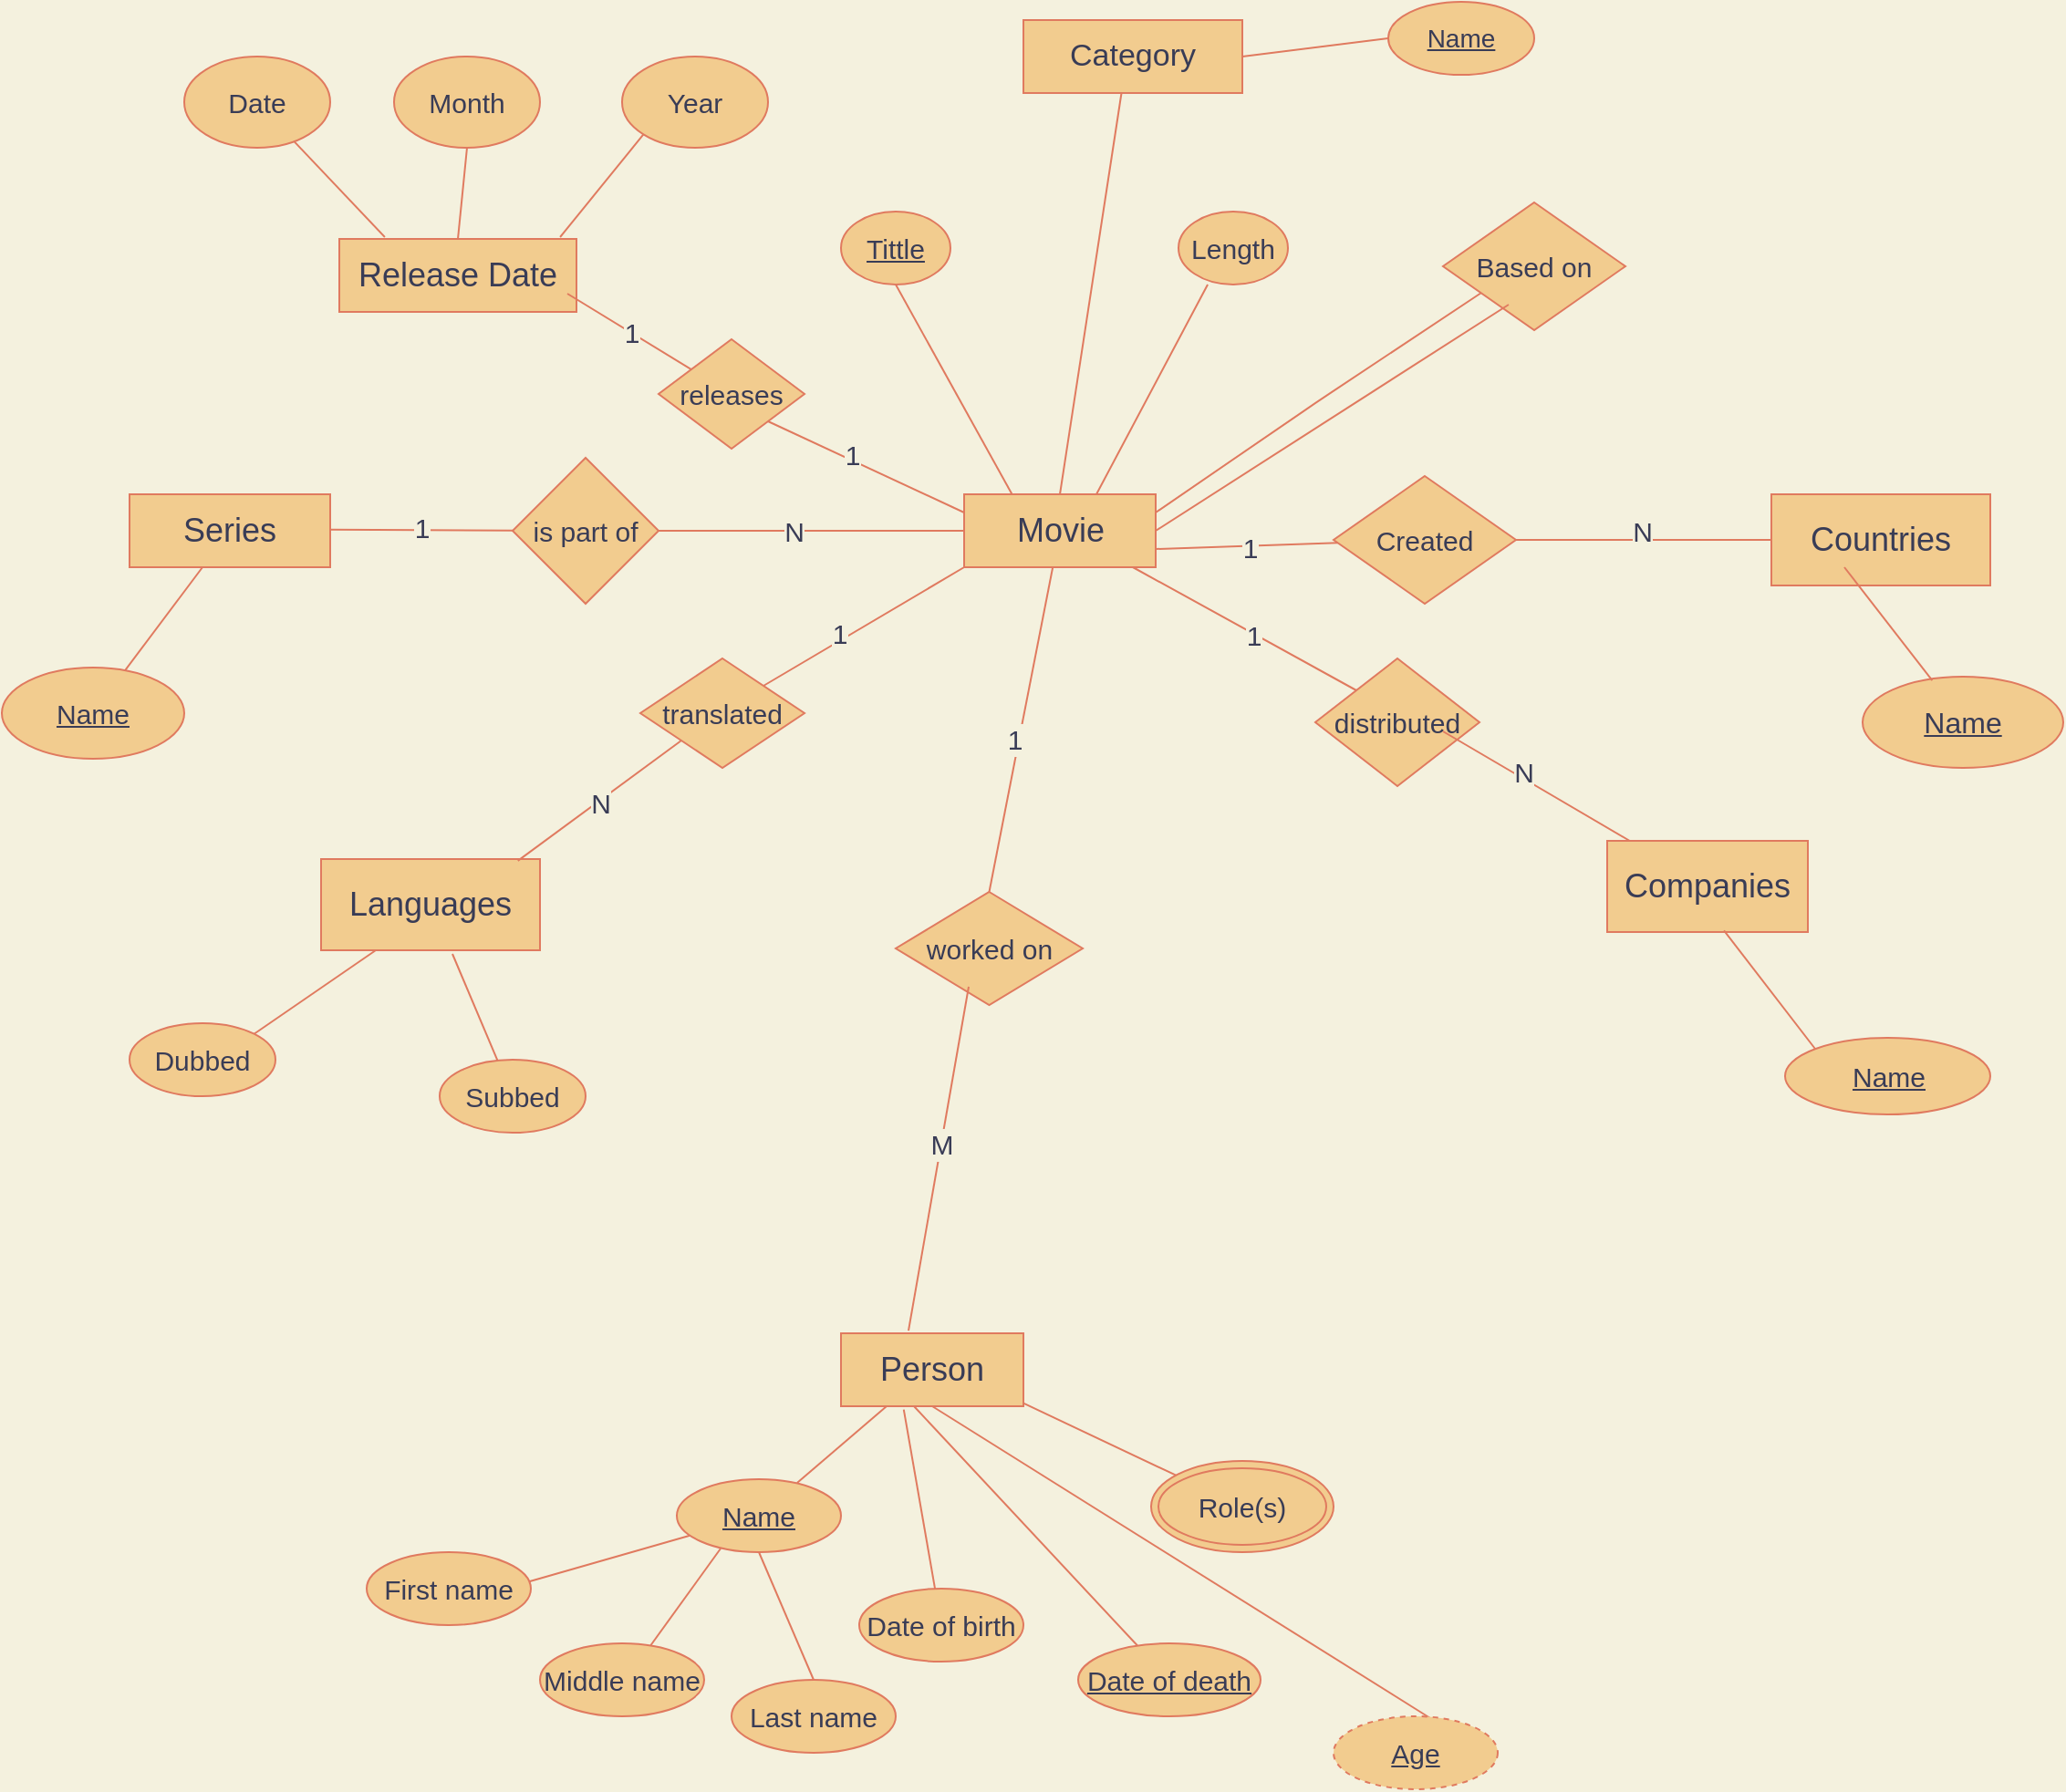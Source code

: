 <mxfile version="13.7.7" type="github">
  <diagram id="R2lEEEUBdFMjLlhIrx00" name="Page-1">
    <mxGraphModel dx="1888" dy="1680" grid="1" gridSize="10" guides="1" tooltips="1" connect="1" arrows="0" fold="1" page="1" pageScale="1" pageWidth="850" pageHeight="1100" background="#F4F1DE" math="0" shadow="0" extFonts="Permanent Marker^https://fonts.googleapis.com/css?family=Permanent+Marker">
      <root>
        <mxCell id="0" />
        <mxCell id="1" parent="0" />
        <mxCell id="QT8byqksIuODXXpdPn-B-1" value="&lt;font style=&quot;font-size: 18px&quot;&gt;Movie&lt;/font&gt;" style="rounded=0;whiteSpace=wrap;html=1;fillColor=#F2CC8F;strokeColor=#E07A5F;fontColor=#393C56;" parent="1" vertex="1">
          <mxGeometry x="407.5" y="210" width="105" height="40" as="geometry" />
        </mxCell>
        <mxCell id="QT8byqksIuODXXpdPn-B-2" value="&lt;font style=&quot;font-size: 18px&quot;&gt;Release Date&lt;/font&gt;" style="rounded=0;whiteSpace=wrap;html=1;fillColor=#F2CC8F;strokeColor=#E07A5F;fontColor=#393C56;" parent="1" vertex="1">
          <mxGeometry x="65" y="70" width="130" height="40" as="geometry" />
        </mxCell>
        <mxCell id="sR3rpR7EwdKjjfOCHWL--3" value="" style="edgeStyle=none;orthogonalLoop=1;jettySize=auto;html=1;endArrow=none;fillColor=#F2CC8F;fontSize=15;fontColor=#393C56;strokeColor=#E07A5F;labelBackgroundColor=#F4F1DE;" parent="1" source="QT8byqksIuODXXpdPn-B-3" target="sR3rpR7EwdKjjfOCHWL--2" edge="1">
          <mxGeometry relative="1" as="geometry" />
        </mxCell>
        <mxCell id="QT8byqksIuODXXpdPn-B-3" value="&lt;font style=&quot;font-size: 18px&quot;&gt;Series&lt;/font&gt;" style="rounded=0;whiteSpace=wrap;html=1;fontSize=18;fillColor=#F2CC8F;strokeColor=#E07A5F;fontColor=#393C56;" parent="1" vertex="1">
          <mxGeometry x="-50" y="210" width="110" height="40" as="geometry" />
        </mxCell>
        <mxCell id="QT8byqksIuODXXpdPn-B-4" value="&lt;font style=&quot;font-size: 18px&quot;&gt;Languages&lt;/font&gt;" style="rounded=0;whiteSpace=wrap;html=1;fillColor=#F2CC8F;strokeColor=#E07A5F;fontColor=#393C56;" parent="1" vertex="1">
          <mxGeometry x="55" y="410" width="120" height="50" as="geometry" />
        </mxCell>
        <mxCell id="QT8byqksIuODXXpdPn-B-5" value="&lt;font style=&quot;font-size: 18px&quot;&gt;Companies&lt;/font&gt;" style="rounded=0;whiteSpace=wrap;html=1;sketch=0;strokeColor=#E07A5F;fillColor=#F2CC8F;fontColor=#393C56;" parent="1" vertex="1">
          <mxGeometry x="760" y="400" width="110" height="50" as="geometry" />
        </mxCell>
        <mxCell id="QT8byqksIuODXXpdPn-B-6" value="&lt;font style=&quot;font-size: 18px&quot;&gt;Countries&lt;/font&gt;" style="rounded=0;whiteSpace=wrap;html=1;sketch=0;strokeColor=#E07A5F;fillColor=#F2CC8F;fontColor=#393C56;" parent="1" vertex="1">
          <mxGeometry x="850" y="210" width="120" height="50" as="geometry" />
        </mxCell>
        <mxCell id="QT8byqksIuODXXpdPn-B-7" value="&lt;u&gt;&lt;font style=&quot;font-size: 16px&quot;&gt;Name&lt;/font&gt;&lt;/u&gt;" style="ellipse;whiteSpace=wrap;html=1;rounded=0;fontColor=#393C56;strokeColor=#E07A5F;fillColor=#F2CC8F;sketch=0;" parent="1" vertex="1">
          <mxGeometry x="900" y="310" width="110" height="50" as="geometry" />
        </mxCell>
        <mxCell id="QT8byqksIuODXXpdPn-B-9" value="&lt;font style=&quot;font-size: 15px&quot;&gt;&lt;u&gt;Name&lt;/u&gt;&lt;/font&gt;" style="ellipse;whiteSpace=wrap;html=1;rounded=0;fontColor=#393C56;strokeColor=#E07A5F;fillColor=#F2CC8F;sketch=0;" parent="1" vertex="1">
          <mxGeometry x="857.5" y="508" width="112.5" height="42" as="geometry" />
        </mxCell>
        <mxCell id="QT8byqksIuODXXpdPn-B-11" value="Dubbed" style="ellipse;whiteSpace=wrap;html=1;rounded=0;fontColor=#393C56;strokeColor=#E07A5F;fillColor=#F2CC8F;fontSize=15;" parent="1" vertex="1">
          <mxGeometry x="-50" y="500" width="80" height="40" as="geometry" />
        </mxCell>
        <mxCell id="sR3rpR7EwdKjjfOCHWL--2" value="&lt;font style=&quot;font-size: 15px&quot;&gt;&lt;u&gt;Name&lt;/u&gt;&lt;/font&gt;" style="ellipse;whiteSpace=wrap;html=1;rounded=0;fontSize=18;fontColor=#393C56;strokeColor=#E07A5F;fillColor=#F2CC8F;" parent="1" vertex="1">
          <mxGeometry x="-120" y="305" width="100" height="50" as="geometry" />
        </mxCell>
        <mxCell id="sR3rpR7EwdKjjfOCHWL--5" value="Date" style="ellipse;whiteSpace=wrap;html=1;rounded=0;sketch=0;strokeColor=#E07A5F;fillColor=#F2CC8F;fontSize=15;fontColor=#393C56;" parent="1" vertex="1">
          <mxGeometry x="-20" y="-30" width="80" height="50" as="geometry" />
        </mxCell>
        <mxCell id="sR3rpR7EwdKjjfOCHWL--6" value="Month" style="ellipse;whiteSpace=wrap;html=1;rounded=0;sketch=0;strokeColor=#E07A5F;fillColor=#F2CC8F;fontSize=15;fontColor=#393C56;" parent="1" vertex="1">
          <mxGeometry x="95" y="-30" width="80" height="50" as="geometry" />
        </mxCell>
        <mxCell id="sR3rpR7EwdKjjfOCHWL--7" value="Year" style="ellipse;whiteSpace=wrap;html=1;rounded=0;sketch=0;strokeColor=#E07A5F;fillColor=#F2CC8F;fontSize=15;fontColor=#393C56;" parent="1" vertex="1">
          <mxGeometry x="220" y="-30" width="80" height="50" as="geometry" />
        </mxCell>
        <mxCell id="sR3rpR7EwdKjjfOCHWL--8" value="" style="endArrow=none;html=1;strokeColor=#E07A5F;fillColor=#F2CC8F;fontSize=15;fontColor=#393C56;exitX=0.192;exitY=-0.025;exitDx=0;exitDy=0;exitPerimeter=0;labelBackgroundColor=#F4F1DE;" parent="1" source="QT8byqksIuODXXpdPn-B-2" target="sR3rpR7EwdKjjfOCHWL--5" edge="1">
          <mxGeometry width="50" height="50" relative="1" as="geometry">
            <mxPoint x="80" y="110" as="sourcePoint" />
            <mxPoint x="130" y="60" as="targetPoint" />
          </mxGeometry>
        </mxCell>
        <mxCell id="sR3rpR7EwdKjjfOCHWL--9" value="" style="endArrow=none;html=1;strokeColor=#E07A5F;fillColor=#F2CC8F;fontSize=15;fontColor=#393C56;exitX=0.5;exitY=0;exitDx=0;exitDy=0;entryX=0.5;entryY=1;entryDx=0;entryDy=0;labelBackgroundColor=#F4F1DE;" parent="1" source="QT8byqksIuODXXpdPn-B-2" target="sR3rpR7EwdKjjfOCHWL--6" edge="1">
          <mxGeometry width="50" height="50" relative="1" as="geometry">
            <mxPoint x="120" y="110" as="sourcePoint" />
            <mxPoint x="170" y="60" as="targetPoint" />
          </mxGeometry>
        </mxCell>
        <mxCell id="sR3rpR7EwdKjjfOCHWL--10" value="" style="endArrow=none;html=1;strokeColor=#E07A5F;fillColor=#F2CC8F;fontSize=15;fontColor=#393C56;entryX=0;entryY=1;entryDx=0;entryDy=0;exitX=0.931;exitY=-0.025;exitDx=0;exitDy=0;exitPerimeter=0;labelBackgroundColor=#F4F1DE;" parent="1" source="QT8byqksIuODXXpdPn-B-2" target="sR3rpR7EwdKjjfOCHWL--7" edge="1">
          <mxGeometry width="50" height="50" relative="1" as="geometry">
            <mxPoint x="200" y="110" as="sourcePoint" />
            <mxPoint x="250" y="60" as="targetPoint" />
          </mxGeometry>
        </mxCell>
        <mxCell id="sR3rpR7EwdKjjfOCHWL--12" value="&lt;u&gt;Tittle&lt;/u&gt;" style="ellipse;whiteSpace=wrap;html=1;rounded=0;sketch=0;strokeColor=#E07A5F;fillColor=#F2CC8F;fontSize=15;fontColor=#393C56;" parent="1" vertex="1">
          <mxGeometry x="340" y="55" width="60" height="40" as="geometry" />
        </mxCell>
        <mxCell id="sR3rpR7EwdKjjfOCHWL--13" value="Length" style="ellipse;whiteSpace=wrap;html=1;rounded=0;sketch=0;strokeColor=#E07A5F;fillColor=#F2CC8F;fontSize=15;fontColor=#393C56;" parent="1" vertex="1">
          <mxGeometry x="525" y="55" width="60" height="40" as="geometry" />
        </mxCell>
        <mxCell id="sR3rpR7EwdKjjfOCHWL--14" value="" style="endArrow=none;html=1;strokeColor=#E07A5F;fillColor=#F2CC8F;fontSize=15;fontColor=#393C56;entryX=0.267;entryY=1;entryDx=0;entryDy=0;entryPerimeter=0;labelBackgroundColor=#F4F1DE;" parent="1" target="sR3rpR7EwdKjjfOCHWL--13" edge="1">
          <mxGeometry width="50" height="50" relative="1" as="geometry">
            <mxPoint x="480" y="210" as="sourcePoint" />
            <mxPoint x="500" y="190" as="targetPoint" />
          </mxGeometry>
        </mxCell>
        <mxCell id="sR3rpR7EwdKjjfOCHWL--15" value="" style="endArrow=none;html=1;strokeColor=#E07A5F;fillColor=#F2CC8F;fontSize=15;fontColor=#393C56;exitX=0.5;exitY=0;exitDx=0;exitDy=0;entryX=0.5;entryY=1;entryDx=0;entryDy=0;labelBackgroundColor=#F4F1DE;" parent="1" source="QT8byqksIuODXXpdPn-B-1" edge="1">
          <mxGeometry width="50" height="50" relative="1" as="geometry">
            <mxPoint x="400" y="220" as="sourcePoint" />
            <mxPoint x="493.75" y="-10" as="targetPoint" />
          </mxGeometry>
        </mxCell>
        <mxCell id="sR3rpR7EwdKjjfOCHWL--16" value="" style="endArrow=none;html=1;strokeColor=#E07A5F;fillColor=#F2CC8F;fontSize=15;fontColor=#393C56;exitX=0.5;exitY=1;exitDx=0;exitDy=0;entryX=0.25;entryY=0;entryDx=0;entryDy=0;labelBackgroundColor=#F4F1DE;" parent="1" source="sR3rpR7EwdKjjfOCHWL--12" target="QT8byqksIuODXXpdPn-B-1" edge="1">
          <mxGeometry width="50" height="50" relative="1" as="geometry">
            <mxPoint x="370" y="170" as="sourcePoint" />
            <mxPoint x="400" y="210" as="targetPoint" />
          </mxGeometry>
        </mxCell>
        <mxCell id="sR3rpR7EwdKjjfOCHWL--18" value="" style="endArrow=none;html=1;strokeColor=#E07A5F;fillColor=#F2CC8F;fontSize=15;fontColor=#393C56;exitX=1;exitY=0;exitDx=0;exitDy=0;entryX=0.25;entryY=1;entryDx=0;entryDy=0;labelBackgroundColor=#F4F1DE;" parent="1" source="QT8byqksIuODXXpdPn-B-11" target="QT8byqksIuODXXpdPn-B-4" edge="1">
          <mxGeometry width="50" height="50" relative="1" as="geometry">
            <mxPoint x="70" y="490" as="sourcePoint" />
            <mxPoint x="120" y="440" as="targetPoint" />
          </mxGeometry>
        </mxCell>
        <mxCell id="sR3rpR7EwdKjjfOCHWL--19" value="" style="endArrow=none;html=1;strokeColor=#E07A5F;fillColor=#F2CC8F;fontSize=15;fontColor=#393C56;entryX=0;entryY=0;entryDx=0;entryDy=0;exitX=0.582;exitY=0.984;exitDx=0;exitDy=0;exitPerimeter=0;labelBackgroundColor=#F4F1DE;" parent="1" source="QT8byqksIuODXXpdPn-B-5" target="QT8byqksIuODXXpdPn-B-9" edge="1">
          <mxGeometry width="50" height="50" relative="1" as="geometry">
            <mxPoint x="626" y="460" as="sourcePoint" />
            <mxPoint x="635" y="510" as="targetPoint" />
          </mxGeometry>
        </mxCell>
        <mxCell id="sR3rpR7EwdKjjfOCHWL--20" value="" style="endArrow=none;html=1;strokeColor=#E07A5F;fillColor=#F2CC8F;fontSize=15;fontColor=#393C56;exitX=0.347;exitY=0.042;exitDx=0;exitDy=0;exitPerimeter=0;labelBackgroundColor=#F4F1DE;" parent="1" source="QT8byqksIuODXXpdPn-B-7" edge="1">
          <mxGeometry width="50" height="50" relative="1" as="geometry">
            <mxPoint x="890" y="310" as="sourcePoint" />
            <mxPoint x="890" y="250" as="targetPoint" />
          </mxGeometry>
        </mxCell>
        <mxCell id="sR3rpR7EwdKjjfOCHWL--21" value="&lt;font style=&quot;font-size: 18px&quot;&gt;Person&lt;/font&gt;" style="rounded=0;whiteSpace=wrap;html=1;sketch=0;strokeColor=#E07A5F;fillColor=#F2CC8F;fontSize=15;fontColor=#393C56;" parent="1" vertex="1">
          <mxGeometry x="340" y="670" width="100" height="40" as="geometry" />
        </mxCell>
        <mxCell id="sR3rpR7EwdKjjfOCHWL--22" value="" style="endArrow=none;html=1;strokeColor=#E07A5F;fillColor=#F2CC8F;fontSize=15;fontColor=#393C56;entryX=0.25;entryY=1;entryDx=0;entryDy=0;exitX=0.733;exitY=0.05;exitDx=0;exitDy=0;exitPerimeter=0;labelBackgroundColor=#F4F1DE;" parent="1" source="sR3rpR7EwdKjjfOCHWL--24" target="sR3rpR7EwdKjjfOCHWL--21" edge="1">
          <mxGeometry width="50" height="50" relative="1" as="geometry">
            <mxPoint x="304" y="499" as="sourcePoint" />
            <mxPoint x="346.718" y="493.282" as="targetPoint" />
          </mxGeometry>
        </mxCell>
        <mxCell id="sR3rpR7EwdKjjfOCHWL--24" value="&lt;u&gt;Name&lt;/u&gt;" style="ellipse;whiteSpace=wrap;html=1;rounded=0;sketch=0;strokeColor=#E07A5F;fillColor=#F2CC8F;fontSize=15;fontColor=#393C56;" parent="1" vertex="1">
          <mxGeometry x="250" y="750" width="90" height="40" as="geometry" />
        </mxCell>
        <mxCell id="sR3rpR7EwdKjjfOCHWL--25" value="" style="endArrow=none;html=1;strokeColor=#E07A5F;fillColor=#F2CC8F;fontSize=15;fontColor=#393C56;entryX=0.5;entryY=1;entryDx=0;entryDy=0;exitX=0.589;exitY=0.025;exitDx=0;exitDy=0;exitPerimeter=0;labelBackgroundColor=#F4F1DE;" parent="1" source="sR3rpR7EwdKjjfOCHWL--26" target="sR3rpR7EwdKjjfOCHWL--21" edge="1">
          <mxGeometry width="50" height="50" relative="1" as="geometry">
            <mxPoint x="390" y="510" as="sourcePoint" />
            <mxPoint x="385" y="470" as="targetPoint" />
          </mxGeometry>
        </mxCell>
        <mxCell id="sR3rpR7EwdKjjfOCHWL--26" value="&lt;u&gt;Age&lt;/u&gt;" style="ellipse;whiteSpace=wrap;html=1;rounded=0;sketch=0;strokeColor=#E07A5F;fillColor=#F2CC8F;fontSize=15;fontColor=#393C56;dashed=1;" parent="1" vertex="1">
          <mxGeometry x="610" y="880" width="90" height="40" as="geometry" />
        </mxCell>
        <mxCell id="sR3rpR7EwdKjjfOCHWL--27" value="" style="endArrow=none;html=1;strokeColor=#E07A5F;fillColor=#F2CC8F;fontSize=15;fontColor=#393C56;entryX=0.25;entryY=1;entryDx=0;entryDy=0;labelBackgroundColor=#F4F1DE;" parent="1" source="sR3rpR7EwdKjjfOCHWL--39" edge="1">
          <mxGeometry width="50" height="50" relative="1" as="geometry">
            <mxPoint x="471.724" y="740.004" as="sourcePoint" />
            <mxPoint x="440" y="708.28" as="targetPoint" />
          </mxGeometry>
        </mxCell>
        <mxCell id="sR3rpR7EwdKjjfOCHWL--31" value="" style="edgeStyle=none;orthogonalLoop=1;jettySize=auto;html=1;endArrow=none;strokeColor=#E07A5F;fillColor=#F2CC8F;fontSize=15;fontColor=#393C56;labelBackgroundColor=#F4F1DE;entryX=0.344;entryY=1.045;entryDx=0;entryDy=0;entryPerimeter=0;" parent="1" source="sR3rpR7EwdKjjfOCHWL--30" target="sR3rpR7EwdKjjfOCHWL--21" edge="1">
          <mxGeometry relative="1" as="geometry">
            <mxPoint x="402" y="840" as="targetPoint" />
            <Array as="points" />
          </mxGeometry>
        </mxCell>
        <mxCell id="sR3rpR7EwdKjjfOCHWL--30" value="Date of birth" style="ellipse;whiteSpace=wrap;html=1;rounded=0;sketch=0;strokeColor=#E07A5F;fillColor=#F2CC8F;fontSize=15;fontColor=#393C56;" parent="1" vertex="1">
          <mxGeometry x="350" y="810" width="90" height="40" as="geometry" />
        </mxCell>
        <mxCell id="sR3rpR7EwdKjjfOCHWL--32" value="" style="endArrow=none;html=1;strokeColor=#E07A5F;fillColor=#F2CC8F;fontSize=15;fontColor=#393C56;labelBackgroundColor=#F4F1DE;" parent="1" source="sR3rpR7EwdKjjfOCHWL--33" edge="1">
          <mxGeometry width="50" height="50" relative="1" as="geometry">
            <mxPoint x="474" y="619" as="sourcePoint" />
            <mxPoint x="380" y="710" as="targetPoint" />
            <Array as="points" />
          </mxGeometry>
        </mxCell>
        <mxCell id="sR3rpR7EwdKjjfOCHWL--33" value="&lt;u&gt;Date of death&lt;/u&gt;" style="ellipse;whiteSpace=wrap;html=1;rounded=0;sketch=0;strokeColor=#E07A5F;fillColor=#F2CC8F;fontSize=15;fontColor=#393C56;" parent="1" vertex="1">
          <mxGeometry x="470" y="840" width="100" height="40" as="geometry" />
        </mxCell>
        <mxCell id="sR3rpR7EwdKjjfOCHWL--37" value="" style="endArrow=none;html=1;strokeColor=#E07A5F;fillColor=#F2CC8F;fontSize=15;fontColor=#393C56;labelBackgroundColor=#F4F1DE;" parent="1" target="sR3rpR7EwdKjjfOCHWL--24" edge="1">
          <mxGeometry width="50" height="50" relative="1" as="geometry">
            <mxPoint x="159" y="809" as="sourcePoint" />
            <mxPoint x="230" y="770" as="targetPoint" />
          </mxGeometry>
        </mxCell>
        <mxCell id="sR3rpR7EwdKjjfOCHWL--38" value="First name" style="ellipse;whiteSpace=wrap;html=1;rounded=0;sketch=0;strokeColor=#E07A5F;fillColor=#F2CC8F;fontSize=15;fontColor=#393C56;" parent="1" vertex="1">
          <mxGeometry x="80" y="790" width="90" height="40" as="geometry" />
        </mxCell>
        <mxCell id="sR3rpR7EwdKjjfOCHWL--39" value="Role(s)" style="ellipse;shape=doubleEllipse;whiteSpace=wrap;html=1;rounded=0;sketch=0;strokeColor=#E07A5F;fillColor=#F2CC8F;fontSize=15;fontColor=#393C56;" parent="1" vertex="1">
          <mxGeometry x="510" y="740" width="100" height="50" as="geometry" />
        </mxCell>
        <mxCell id="sR3rpR7EwdKjjfOCHWL--40" value="" style="endArrow=none;html=1;strokeColor=#E07A5F;fillColor=#F2CC8F;fontSize=15;fontColor=#393C56;exitX=0.667;exitY=0.05;exitDx=0;exitDy=0;exitPerimeter=0;entryX=0.267;entryY=0.95;entryDx=0;entryDy=0;entryPerimeter=0;labelBackgroundColor=#F4F1DE;" parent="1" source="sR3rpR7EwdKjjfOCHWL--41" target="sR3rpR7EwdKjjfOCHWL--24" edge="1">
          <mxGeometry width="50" height="50" relative="1" as="geometry">
            <mxPoint x="214" y="610" as="sourcePoint" />
            <mxPoint x="280" y="800" as="targetPoint" />
          </mxGeometry>
        </mxCell>
        <mxCell id="sR3rpR7EwdKjjfOCHWL--41" value="Middle name" style="ellipse;whiteSpace=wrap;html=1;rounded=0;sketch=0;strokeColor=#E07A5F;fillColor=#F2CC8F;fontSize=15;fontColor=#393C56;" parent="1" vertex="1">
          <mxGeometry x="175" y="840" width="90" height="40" as="geometry" />
        </mxCell>
        <mxCell id="sR3rpR7EwdKjjfOCHWL--42" value="" style="endArrow=none;html=1;strokeColor=#E07A5F;fillColor=#F2CC8F;fontSize=15;fontColor=#393C56;entryX=0.5;entryY=1;entryDx=0;entryDy=0;exitX=0.5;exitY=0;exitDx=0;exitDy=0;labelBackgroundColor=#F4F1DE;" parent="1" source="sR3rpR7EwdKjjfOCHWL--43" target="sR3rpR7EwdKjjfOCHWL--24" edge="1">
          <mxGeometry width="50" height="50" relative="1" as="geometry">
            <mxPoint x="294" y="669" as="sourcePoint" />
            <mxPoint x="365" y="630" as="targetPoint" />
          </mxGeometry>
        </mxCell>
        <mxCell id="sR3rpR7EwdKjjfOCHWL--43" value="Last name" style="ellipse;whiteSpace=wrap;html=1;rounded=0;sketch=0;strokeColor=#E07A5F;fillColor=#F2CC8F;fontSize=15;fontColor=#393C56;" parent="1" vertex="1">
          <mxGeometry x="280" y="860" width="90" height="40" as="geometry" />
        </mxCell>
        <mxCell id="sR3rpR7EwdKjjfOCHWL--46" value="Subbed" style="ellipse;whiteSpace=wrap;html=1;rounded=0;fontColor=#393C56;strokeColor=#E07A5F;fillColor=#F2CC8F;fontSize=15;" parent="1" vertex="1">
          <mxGeometry x="120" y="520" width="80" height="40" as="geometry" />
        </mxCell>
        <mxCell id="sR3rpR7EwdKjjfOCHWL--47" value="" style="endArrow=none;html=1;strokeColor=#E07A5F;fillColor=#F2CC8F;fontSize=15;fontColor=#393C56;entryX=0.6;entryY=1.04;entryDx=0;entryDy=0;entryPerimeter=0;labelBackgroundColor=#F4F1DE;" parent="1" source="sR3rpR7EwdKjjfOCHWL--46" target="QT8byqksIuODXXpdPn-B-4" edge="1">
          <mxGeometry width="50" height="50" relative="1" as="geometry">
            <mxPoint x="155" y="490" as="sourcePoint" />
            <mxPoint x="205" y="440" as="targetPoint" />
          </mxGeometry>
        </mxCell>
        <mxCell id="sR3rpR7EwdKjjfOCHWL--48" value="Created" style="rhombus;whiteSpace=wrap;html=1;rounded=0;sketch=0;strokeColor=#E07A5F;fillColor=#F2CC8F;fontSize=15;fontColor=#393C56;" parent="1" vertex="1">
          <mxGeometry x="610" y="200" width="100" height="70" as="geometry" />
        </mxCell>
        <mxCell id="sR3rpR7EwdKjjfOCHWL--49" value="" style="endArrow=none;html=1;strokeColor=#E07A5F;fillColor=#F2CC8F;fontSize=15;fontColor=#393C56;exitX=1;exitY=0.75;exitDx=0;exitDy=0;labelBackgroundColor=#F4F1DE;" parent="1" source="QT8byqksIuODXXpdPn-B-1" target="sR3rpR7EwdKjjfOCHWL--48" edge="1">
          <mxGeometry width="50" height="50" relative="1" as="geometry">
            <mxPoint x="570" y="400" as="sourcePoint" />
            <mxPoint x="620" y="350" as="targetPoint" />
          </mxGeometry>
        </mxCell>
        <mxCell id="sR3rpR7EwdKjjfOCHWL--52" value="1" style="edgeLabel;html=1;align=center;verticalAlign=middle;resizable=0;points=[];fontSize=15;fontColor=#393C56;labelBackgroundColor=#F4F1DE;" parent="sR3rpR7EwdKjjfOCHWL--49" vertex="1" connectable="0">
          <mxGeometry x="0.017" relative="1" as="geometry">
            <mxPoint as="offset" />
          </mxGeometry>
        </mxCell>
        <mxCell id="sR3rpR7EwdKjjfOCHWL--51" value="" style="endArrow=none;html=1;strokeColor=#E07A5F;fillColor=#F2CC8F;fontSize=15;fontColor=#393C56;exitX=1;exitY=0.5;exitDx=0;exitDy=0;labelBackgroundColor=#F4F1DE;" parent="1" source="sR3rpR7EwdKjjfOCHWL--48" target="QT8byqksIuODXXpdPn-B-6" edge="1">
          <mxGeometry width="50" height="50" relative="1" as="geometry">
            <mxPoint x="710" y="241" as="sourcePoint" />
            <mxPoint x="740" y="310" as="targetPoint" />
          </mxGeometry>
        </mxCell>
        <mxCell id="sR3rpR7EwdKjjfOCHWL--53" value="N" style="edgeLabel;html=1;align=center;verticalAlign=middle;resizable=0;points=[];fontSize=15;fontColor=#393C56;labelBackgroundColor=#F4F1DE;" parent="sR3rpR7EwdKjjfOCHWL--51" vertex="1" connectable="0">
          <mxGeometry x="-0.021" y="5" relative="1" as="geometry">
            <mxPoint as="offset" />
          </mxGeometry>
        </mxCell>
        <mxCell id="sR3rpR7EwdKjjfOCHWL--54" value="translated" style="rhombus;whiteSpace=wrap;html=1;rounded=0;sketch=0;strokeColor=#E07A5F;fillColor=#F2CC8F;fontSize=15;fontColor=#393C56;" parent="1" vertex="1">
          <mxGeometry x="230" y="300" width="90" height="60" as="geometry" />
        </mxCell>
        <mxCell id="sR3rpR7EwdKjjfOCHWL--55" value="" style="endArrow=none;html=1;strokeColor=#E07A5F;fillColor=#F2CC8F;fontSize=15;fontColor=#393C56;entryX=0;entryY=1;entryDx=0;entryDy=0;exitX=0.899;exitY=0.019;exitDx=0;exitDy=0;exitPerimeter=0;labelBackgroundColor=#F4F1DE;" parent="1" source="QT8byqksIuODXXpdPn-B-4" target="sR3rpR7EwdKjjfOCHWL--54" edge="1">
          <mxGeometry width="50" height="50" relative="1" as="geometry">
            <mxPoint x="210" y="390" as="sourcePoint" />
            <mxPoint x="260" y="340" as="targetPoint" />
          </mxGeometry>
        </mxCell>
        <mxCell id="sR3rpR7EwdKjjfOCHWL--58" value="N" style="edgeLabel;html=1;align=center;verticalAlign=middle;resizable=0;points=[];fontSize=15;fontColor=#393C56;labelBackgroundColor=#F4F1DE;" parent="sR3rpR7EwdKjjfOCHWL--55" vertex="1" connectable="0">
          <mxGeometry x="-0.013" y="-1" relative="1" as="geometry">
            <mxPoint as="offset" />
          </mxGeometry>
        </mxCell>
        <mxCell id="sR3rpR7EwdKjjfOCHWL--56" value="" style="endArrow=none;html=1;strokeColor=#E07A5F;fillColor=#F2CC8F;fontSize=15;fontColor=#393C56;exitX=1;exitY=0;exitDx=0;exitDy=0;entryX=0;entryY=1;entryDx=0;entryDy=0;labelBackgroundColor=#F4F1DE;" parent="1" source="sR3rpR7EwdKjjfOCHWL--54" target="QT8byqksIuODXXpdPn-B-1" edge="1">
          <mxGeometry width="50" height="50" relative="1" as="geometry">
            <mxPoint x="320" y="310" as="sourcePoint" />
            <mxPoint x="400" y="250" as="targetPoint" />
          </mxGeometry>
        </mxCell>
        <mxCell id="sR3rpR7EwdKjjfOCHWL--57" value="1" style="edgeLabel;html=1;align=center;verticalAlign=middle;resizable=0;points=[];fontSize=15;fontColor=#393C56;labelBackgroundColor=#F4F1DE;" parent="sR3rpR7EwdKjjfOCHWL--56" vertex="1" connectable="0">
          <mxGeometry x="-0.221" y="4" relative="1" as="geometry">
            <mxPoint as="offset" />
          </mxGeometry>
        </mxCell>
        <mxCell id="sR3rpR7EwdKjjfOCHWL--59" value="is part of" style="rhombus;whiteSpace=wrap;html=1;rounded=0;sketch=0;strokeColor=#E07A5F;fillColor=#F2CC8F;fontSize=15;fontColor=#393C56;" parent="1" vertex="1">
          <mxGeometry x="160" y="190" width="80" height="80" as="geometry" />
        </mxCell>
        <mxCell id="sR3rpR7EwdKjjfOCHWL--60" value="" style="endArrow=none;html=1;strokeColor=#E07A5F;fillColor=#F2CC8F;fontSize=15;fontColor=#393C56;labelBackgroundColor=#F4F1DE;" parent="1" target="sR3rpR7EwdKjjfOCHWL--59" edge="1">
          <mxGeometry width="50" height="50" relative="1" as="geometry">
            <mxPoint x="60" y="229.41" as="sourcePoint" />
            <mxPoint x="130" y="229.41" as="targetPoint" />
          </mxGeometry>
        </mxCell>
        <mxCell id="sR3rpR7EwdKjjfOCHWL--62" value="1" style="edgeLabel;html=1;align=center;verticalAlign=middle;resizable=0;points=[];fontSize=15;fontColor=#393C56;labelBackgroundColor=#F4F1DE;" parent="sR3rpR7EwdKjjfOCHWL--60" vertex="1" connectable="0">
          <mxGeometry x="-0.026" y="2" relative="1" as="geometry">
            <mxPoint x="1" as="offset" />
          </mxGeometry>
        </mxCell>
        <mxCell id="sR3rpR7EwdKjjfOCHWL--61" value="" style="endArrow=none;html=1;strokeColor=#E07A5F;fillColor=#F2CC8F;fontSize=15;fontColor=#393C56;entryX=0;entryY=0.5;entryDx=0;entryDy=0;exitX=1;exitY=0.5;exitDx=0;exitDy=0;labelBackgroundColor=#F4F1DE;" parent="1" source="sR3rpR7EwdKjjfOCHWL--59" target="QT8byqksIuODXXpdPn-B-1" edge="1">
          <mxGeometry width="50" height="50" relative="1" as="geometry">
            <mxPoint x="250" y="260" as="sourcePoint" />
            <mxPoint x="300" y="210" as="targetPoint" />
          </mxGeometry>
        </mxCell>
        <mxCell id="sR3rpR7EwdKjjfOCHWL--63" value="N" style="edgeLabel;html=1;align=center;verticalAlign=middle;resizable=0;points=[];fontSize=15;fontColor=#393C56;labelBackgroundColor=#F4F1DE;" parent="sR3rpR7EwdKjjfOCHWL--61" vertex="1" connectable="0">
          <mxGeometry x="-0.135" relative="1" as="geometry">
            <mxPoint x="1" as="offset" />
          </mxGeometry>
        </mxCell>
        <mxCell id="sR3rpR7EwdKjjfOCHWL--64" value="releases" style="rhombus;whiteSpace=wrap;html=1;rounded=0;sketch=0;strokeColor=#E07A5F;fillColor=#F2CC8F;fontSize=15;fontColor=#393C56;" parent="1" vertex="1">
          <mxGeometry x="240" y="125" width="80" height="60" as="geometry" />
        </mxCell>
        <mxCell id="sR3rpR7EwdKjjfOCHWL--65" value="" style="endArrow=none;html=1;strokeColor=#E07A5F;fillColor=#F2CC8F;fontSize=15;fontColor=#393C56;entryX=1;entryY=1;entryDx=0;entryDy=0;exitX=0;exitY=0.25;exitDx=0;exitDy=0;labelBackgroundColor=#F4F1DE;" parent="1" source="QT8byqksIuODXXpdPn-B-1" target="sR3rpR7EwdKjjfOCHWL--64" edge="1">
          <mxGeometry width="50" height="50" relative="1" as="geometry">
            <mxPoint x="430" y="230" as="sourcePoint" />
            <mxPoint x="480" y="180" as="targetPoint" />
          </mxGeometry>
        </mxCell>
        <mxCell id="sR3rpR7EwdKjjfOCHWL--68" value="1" style="edgeLabel;html=1;align=center;verticalAlign=middle;resizable=0;points=[];fontSize=15;fontColor=#393C56;labelBackgroundColor=#F4F1DE;" parent="sR3rpR7EwdKjjfOCHWL--65" vertex="1" connectable="0">
          <mxGeometry x="0.168" y="-3" relative="1" as="geometry">
            <mxPoint as="offset" />
          </mxGeometry>
        </mxCell>
        <mxCell id="sR3rpR7EwdKjjfOCHWL--66" value="" style="endArrow=none;html=1;strokeColor=#E07A5F;fillColor=#F2CC8F;fontSize=15;fontColor=#393C56;labelBackgroundColor=#F4F1DE;" parent="1" source="sR3rpR7EwdKjjfOCHWL--64" edge="1">
          <mxGeometry width="50" height="50" relative="1" as="geometry">
            <mxPoint x="140" y="150" as="sourcePoint" />
            <mxPoint x="190" y="100" as="targetPoint" />
          </mxGeometry>
        </mxCell>
        <mxCell id="sR3rpR7EwdKjjfOCHWL--67" value="1" style="edgeLabel;html=1;align=center;verticalAlign=middle;resizable=0;points=[];fontSize=15;fontColor=#393C56;labelBackgroundColor=#F4F1DE;" parent="sR3rpR7EwdKjjfOCHWL--66" vertex="1" connectable="0">
          <mxGeometry x="-0.021" y="-1" relative="1" as="geometry">
            <mxPoint as="offset" />
          </mxGeometry>
        </mxCell>
        <mxCell id="sR3rpR7EwdKjjfOCHWL--69" value="distributed" style="rhombus;whiteSpace=wrap;html=1;rounded=0;sketch=0;strokeColor=#E07A5F;fillColor=#F2CC8F;fontSize=15;fontColor=#393C56;" parent="1" vertex="1">
          <mxGeometry x="600" y="300" width="90" height="70" as="geometry" />
        </mxCell>
        <mxCell id="sR3rpR7EwdKjjfOCHWL--70" value="" style="endArrow=none;html=1;strokeColor=#E07A5F;fillColor=#F2CC8F;fontSize=15;fontColor=#393C56;exitX=0;exitY=0;exitDx=0;exitDy=0;labelBackgroundColor=#F4F1DE;" parent="1" source="sR3rpR7EwdKjjfOCHWL--69" edge="1">
          <mxGeometry width="50" height="50" relative="1" as="geometry">
            <mxPoint x="440" y="290" as="sourcePoint" />
            <mxPoint x="500" y="250" as="targetPoint" />
          </mxGeometry>
        </mxCell>
        <mxCell id="sR3rpR7EwdKjjfOCHWL--72" value="1" style="edgeLabel;html=1;align=center;verticalAlign=middle;resizable=0;points=[];fontSize=15;fontColor=#393C56;labelBackgroundColor=#F4F1DE;" parent="sR3rpR7EwdKjjfOCHWL--70" vertex="1" connectable="0">
          <mxGeometry x="-0.075" y="1" relative="1" as="geometry">
            <mxPoint as="offset" />
          </mxGeometry>
        </mxCell>
        <mxCell id="sR3rpR7EwdKjjfOCHWL--71" value="" style="endArrow=none;html=1;strokeColor=#E07A5F;fillColor=#F2CC8F;fontSize=15;fontColor=#393C56;labelBackgroundColor=#F4F1DE;" parent="1" target="QT8byqksIuODXXpdPn-B-5" edge="1">
          <mxGeometry width="50" height="50" relative="1" as="geometry">
            <mxPoint x="670" y="340" as="sourcePoint" />
            <mxPoint x="660" y="320" as="targetPoint" />
          </mxGeometry>
        </mxCell>
        <mxCell id="sR3rpR7EwdKjjfOCHWL--73" value="N" style="edgeLabel;html=1;align=center;verticalAlign=middle;resizable=0;points=[];fontSize=15;fontColor=#393C56;labelBackgroundColor=#F4F1DE;" parent="sR3rpR7EwdKjjfOCHWL--71" vertex="1" connectable="0">
          <mxGeometry x="-0.184" y="3" relative="1" as="geometry">
            <mxPoint as="offset" />
          </mxGeometry>
        </mxCell>
        <mxCell id="sR3rpR7EwdKjjfOCHWL--75" value="worked on" style="rhombus;whiteSpace=wrap;html=1;rounded=0;sketch=0;strokeColor=#E07A5F;fillColor=#F2CC8F;fontSize=15;fontColor=#393C56;" parent="1" vertex="1">
          <mxGeometry x="370" y="428" width="102.5" height="62" as="geometry" />
        </mxCell>
        <mxCell id="sR3rpR7EwdKjjfOCHWL--76" value="" style="endArrow=none;html=1;strokeColor=#E07A5F;fillColor=#F2CC8F;fontSize=15;fontColor=#393C56;exitX=0.37;exitY=-0.035;exitDx=0;exitDy=0;exitPerimeter=0;labelBackgroundColor=#F4F1DE;" parent="1" source="sR3rpR7EwdKjjfOCHWL--21" edge="1">
          <mxGeometry width="50" height="50" relative="1" as="geometry">
            <mxPoint x="550" y="570" as="sourcePoint" />
            <mxPoint x="410" y="480" as="targetPoint" />
          </mxGeometry>
        </mxCell>
        <mxCell id="sR3rpR7EwdKjjfOCHWL--78" value="M" style="edgeLabel;html=1;align=center;verticalAlign=middle;resizable=0;points=[];fontSize=15;fontColor=#393C56;labelBackgroundColor=#F4F1DE;" parent="sR3rpR7EwdKjjfOCHWL--76" vertex="1" connectable="0">
          <mxGeometry x="0.085" relative="1" as="geometry">
            <mxPoint as="offset" />
          </mxGeometry>
        </mxCell>
        <mxCell id="sR3rpR7EwdKjjfOCHWL--77" value="" style="endArrow=none;html=1;strokeColor=#E07A5F;fillColor=#F2CC8F;fontSize=15;fontColor=#393C56;exitX=0.5;exitY=0;exitDx=0;exitDy=0;labelBackgroundColor=#F4F1DE;" parent="1" source="sR3rpR7EwdKjjfOCHWL--75" target="QT8byqksIuODXXpdPn-B-1" edge="1">
          <mxGeometry width="50" height="50" relative="1" as="geometry">
            <mxPoint x="550" y="570" as="sourcePoint" />
            <mxPoint x="600" y="520" as="targetPoint" />
          </mxGeometry>
        </mxCell>
        <mxCell id="sR3rpR7EwdKjjfOCHWL--79" value="1" style="edgeLabel;html=1;align=center;verticalAlign=middle;resizable=0;points=[];fontSize=15;fontColor=#393C56;labelBackgroundColor=#F4F1DE;" parent="sR3rpR7EwdKjjfOCHWL--77" vertex="1" connectable="0">
          <mxGeometry x="-0.061" y="3" relative="1" as="geometry">
            <mxPoint as="offset" />
          </mxGeometry>
        </mxCell>
        <mxCell id="bbRT-uuU0czDHTBwKCRB-2" value="" style="endArrow=none;html=1;strokeColor=#E07A5F;fillColor=#F2CC8F;fontSize=15;fontColor=#393C56;exitX=1;exitY=0.25;exitDx=0;exitDy=0;labelBackgroundColor=#F4F1DE;" parent="1" source="QT8byqksIuODXXpdPn-B-1" edge="1">
          <mxGeometry width="50" height="50" relative="1" as="geometry">
            <mxPoint x="490" y="220" as="sourcePoint" />
            <mxPoint x="696.115" y="96.115" as="targetPoint" />
            <Array as="points">
              <mxPoint x="600" y="160" />
            </Array>
          </mxGeometry>
        </mxCell>
        <mxCell id="bbRT-uuU0czDHTBwKCRB-4" value="Based on" style="rhombus;whiteSpace=wrap;html=1;rounded=0;sketch=0;strokeColor=#E07A5F;fillColor=#F2CC8F;fontSize=15;fontColor=#393C56;" parent="1" vertex="1">
          <mxGeometry x="670" y="50" width="100" height="70" as="geometry" />
        </mxCell>
        <mxCell id="bbRT-uuU0czDHTBwKCRB-5" value="" style="endArrow=none;html=1;strokeColor=#E07A5F;fillColor=#F2CC8F;fontSize=15;fontColor=#393C56;exitX=1;exitY=0.5;exitDx=0;exitDy=0;labelBackgroundColor=#F4F1DE;" parent="1" source="QT8byqksIuODXXpdPn-B-1" edge="1">
          <mxGeometry width="50" height="50" relative="1" as="geometry">
            <mxPoint x="522.5" y="230" as="sourcePoint" />
            <mxPoint x="706" y="106" as="targetPoint" />
          </mxGeometry>
        </mxCell>
        <mxCell id="9Uxb_Q5K6_LEml7VpZ7V-1" value="Category" style="rounded=0;whiteSpace=wrap;html=1;fillColor=#F2CC8F;strokeColor=#E07A5F;fontColor=#393C56;fontSize=17;" vertex="1" parent="1">
          <mxGeometry x="440" y="-50" width="120" height="40" as="geometry" />
        </mxCell>
        <mxCell id="9Uxb_Q5K6_LEml7VpZ7V-2" value="" style="endArrow=none;html=1;strokeColor=#E07A5F;fillColor=#F2CC8F;fontSize=17;fontColor=#393C56;entryX=0;entryY=0.5;entryDx=0;entryDy=0;exitX=1;exitY=0.5;exitDx=0;exitDy=0;" edge="1" parent="1" source="9Uxb_Q5K6_LEml7VpZ7V-1" target="9Uxb_Q5K6_LEml7VpZ7V-6">
          <mxGeometry width="50" height="50" relative="1" as="geometry">
            <mxPoint x="560" as="sourcePoint" />
            <mxPoint x="590" y="-60" as="targetPoint" />
          </mxGeometry>
        </mxCell>
        <mxCell id="9Uxb_Q5K6_LEml7VpZ7V-6" value="Name" style="ellipse;whiteSpace=wrap;html=1;rounded=0;sketch=0;strokeColor=#E07A5F;fillColor=#F2CC8F;fontSize=14;fontColor=#393C56;fontStyle=4" vertex="1" parent="1">
          <mxGeometry x="640" y="-60" width="80" height="40" as="geometry" />
        </mxCell>
      </root>
    </mxGraphModel>
  </diagram>
</mxfile>
